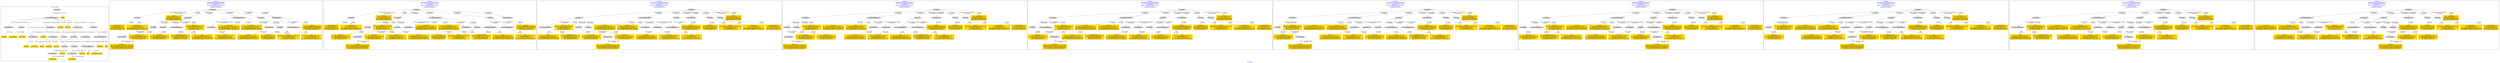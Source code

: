 digraph n0 {
fontcolor="blue"
remincross="true"
label="s06-npg.json"
subgraph cluster_0 {
label="1-correct model"
n2[style="filled",color="white",fillcolor="lightgray",label="E12_Production1"];
n3[style="filled",color="white",fillcolor="lightgray",label="E21_Person1"];
n4[style="filled",color="white",fillcolor="lightgray",label="E52_Time-Span4"];
n5[style="filled",color="white",fillcolor="lightgray",label="E55_Type2"];
n6[style="filled",color="white",fillcolor="lightgray",label="E67_Birth1"];
n7[style="filled",color="white",fillcolor="lightgray",label="E69_Death1"];
n8[style="filled",color="white",fillcolor="lightgray",label="E82_Actor_Appellation1"];
n9[style="filled",color="white",fillcolor="lightgray",label="E21_Person2"];
n10[style="filled",color="white",fillcolor="lightgray",label="E82_Actor_Appellation2"];
n11[style="filled",color="white",fillcolor="lightgray",label="E22_Man-Made_Object1"];
n12[style="filled",color="white",fillcolor="lightgray",label="E40_Legal_Body1"];
n13[style="filled",color="white",fillcolor="lightgray",label="E54_Dimension1"];
n14[style="filled",color="white",fillcolor="lightgray",label="E55_Type1"];
n15[style="filled",color="white",fillcolor="lightgray",label="E8_Acquisition1"];
n16[style="filled",color="white",fillcolor="lightgray",label="E38_Image1"];
n17[style="filled",color="white",fillcolor="lightgray",label="E52_Time-Span2"];
n18[style="filled",color="white",fillcolor="lightgray",label="E52_Time-Span3"];
n19[style="filled",color="white",fillcolor="lightgray",label="E52_Time-Span1"];
n20[shape="plaintext",style="filled",fillcolor="gold",label="Description"];
n21[shape="plaintext",style="filled",fillcolor="gold",label="Artist"];
n22[shape="plaintext",style="filled",fillcolor="gold",label="DateOfWork"];
n23[shape="plaintext",style="filled",fillcolor="gold",label="CreditLine"];
n24[shape="plaintext",style="filled",fillcolor="gold",label="Dimension"];
n25[shape="plaintext",style="filled",fillcolor="gold",label="Title"];
n26[shape="plaintext",style="filled",fillcolor="gold",label="Medium"];
n27[shape="plaintext",style="filled",fillcolor="gold",label="Classification"];
n28[shape="plaintext",style="filled",fillcolor="gold",label="AquisitionDate"];
n29[shape="plaintext",style="filled",fillcolor="gold",label="OwnerURI"];
n30[shape="plaintext",style="filled",fillcolor="gold",label="Image"];
n31[shape="plaintext",style="filled",fillcolor="gold",label="MediumURI"];
n32[shape="plaintext",style="filled",fillcolor="gold",label="ArtistAppellation_URI"];
n33[shape="plaintext",style="filled",fillcolor="gold",label="Birth_URI"];
n34[shape="plaintext",style="filled",fillcolor="gold",label="ArtistBornDate"];
n35[shape="plaintext",style="filled",fillcolor="gold",label="ClassificationURI"];
n36[shape="plaintext",style="filled",fillcolor="gold",label="Death_URI"];
n37[shape="plaintext",style="filled",fillcolor="gold",label="Artist_URI"];
n38[shape="plaintext",style="filled",fillcolor="gold",label="ObjectURI"];
n39[shape="plaintext",style="filled",fillcolor="gold",label="ArtistDiedDate"];
}
subgraph cluster_1 {
label="candidate 0\nlink coherence:0.03333333333333333\nnode coherence:0.06666666666666667\nconfidence:1.0\nmapping score:0.39477124183006534\ncost:1910.664305\n-precision:0.54-recall:0.39"
n41[style="filled",color="white",fillcolor="lightgray",label="E21_Person1"];
n42[style="filled",color="white",fillcolor="lightgray",label="E67_Birth1"];
n43[style="filled",color="white",fillcolor="lightgray",label="E69_Death1"];
n44[style="filled",color="white",fillcolor="lightgray",label="E82_Actor_Appellation1"];
n45[style="filled",color="white",fillcolor="lightgray",label="E22_Man-Made_Object1"];
n46[style="filled",color="white",fillcolor="lightgray",label="E54_Dimension1"];
n47[style="filled",color="white",fillcolor="lightgray",label="E55_Type1"];
n48[style="filled",color="white",fillcolor="lightgray",label="E8_Acquisition1"];
n49[style="filled",color="white",fillcolor="lightgray",label="E38_Image1"];
n50[style="filled",color="white",fillcolor="lightgray",label="E39_Actor1"];
n51[style="filled",color="white",fillcolor="lightgray",label="E40_Legal_Body1"];
n52[style="filled",color="white",fillcolor="lightgray",label="E52_Time-Span1"];
n53[style="filled",color="white",fillcolor="lightgray",label="E55_Type2"];
n54[style="filled",color="white",fillcolor="lightgray",label="E82_Actor_Appellation2"];
n55[shape="plaintext",style="filled",fillcolor="gold",label="Death_URI\n[E69_Death,classLink,0.551]\n[E82_Actor_Appellation,classLink,0.194]\n[E21_Person,classLink,0.14]\n[E67_Birth,classLink,0.115]"];
n56[shape="plaintext",style="filled",fillcolor="gold",label="MediumURI\n[E55_Type,classLink,0.416]\n[E57_Material,classLink,0.414]\n[E74_Group,classLink,0.144]\n[E55_Type,label,0.026]"];
n57[shape="plaintext",style="filled",fillcolor="gold",label="Description\n[E21_Person,P3_has_note,0.329]\n[E73_Information_Object,P3_has_note,0.231]\n[E22_Man-Made_Object,P3_has_note,0.22]\n[E33_Linguistic_Object,P3_has_note,0.219]"];
n58[shape="plaintext",style="filled",fillcolor="gold",label="Dimension\n[E54_Dimension,P3_has_note,0.8]\n[E22_Man-Made_Object,P3_has_note,0.071]\n[E34_Inscription,P3_has_note,0.068]\n[E73_Information_Object,P3_has_note,0.061]"];
n59[shape="plaintext",style="filled",fillcolor="gold",label="OwnerURI\n[E82_Actor_Appellation,label,0.314]\n[E22_Man-Made_Object,classLink,0.262]\n[E8_Acquisition,P3_has_note,0.239]\n[E38_Image,classLink,0.185]"];
n60[shape="plaintext",style="filled",fillcolor="gold",label="Birth_URI\n[E67_Birth,classLink,0.572]\n[E82_Actor_Appellation,classLink,0.192]\n[E21_Person,classLink,0.141]\n[E69_Death,classLink,0.095]"];
n61[shape="plaintext",style="filled",fillcolor="gold",label="Classification\n[E55_Type,label,0.454]\n[E55_Type,classLink,0.321]\n[E33_Linguistic_Object,P3_has_note,0.113]\n[E73_Information_Object,P3_has_note,0.111]"];
n62[shape="plaintext",style="filled",fillcolor="gold",label="ObjectURI\n[E22_Man-Made_Object,classLink,0.77]\n[E8_Acquisition,classLink,0.162]\n[E22_Man-Made_Object,P3_has_note,0.038]\n[E33_Linguistic_Object,P3_has_note,0.03]"];
n63[shape="plaintext",style="filled",fillcolor="gold",label="DateOfWork\n[E52_Time-Span,P82_at_some_time_within,0.424]\n[E52_Time-Span,P82a_begin_of_the_begin,0.304]\n[E52_Time-Span,P82b_end_of_the_end,0.209]\n[E33_Linguistic_Object,P3_has_note,0.062]"];
n64[shape="plaintext",style="filled",fillcolor="gold",label="Artist_URI\n[E82_Actor_Appellation,classLink,0.37]\n[E21_Person,classLink,0.276]\n[E67_Birth,classLink,0.177]\n[E69_Death,classLink,0.177]"];
n65[shape="plaintext",style="filled",fillcolor="gold",label="Title\n[E82_Actor_Appellation,label,0.442]\n[E35_Title,label,0.28]\n[E21_Person,P3_has_note,0.148]\n[E22_Man-Made_Object,P3_has_note,0.13]"];
n66[shape="plaintext",style="filled",fillcolor="gold",label="Image\n[E38_Image,classLink,0.75]\n[E53_Place,classLink,0.101]\n[E8_Acquisition,classLink,0.084]\n[E78_Collection,classLink,0.064]"];
n67[shape="plaintext",style="filled",fillcolor="gold",label="Medium\n[E29_Design_or_Procedure,P3_has_note,0.331]\n[E57_Material,label,0.293]\n[E55_Type,label,0.278]\n[E57_Material,classLink,0.098]"];
n68[shape="plaintext",style="filled",fillcolor="gold",label="ClassificationURI\n[E55_Type,classLink,0.593]\n[E55_Type,label,0.197]\n[E74_Group,classLink,0.108]\n[E57_Material,classLink,0.102]"];
n69[shape="plaintext",style="filled",fillcolor="gold",label="ArtistAppellation_URI\n[E82_Actor_Appellation,classLink,0.723]\n[E21_Person,classLink,0.209]\n[E67_Birth,classLink,0.034]\n[E69_Death,classLink,0.034]"];
n70[shape="plaintext",style="filled",fillcolor="gold",label="Artist\n[E82_Actor_Appellation,label,0.674]\n[E8_Acquisition,P3_has_note,0.116]\n[E73_Information_Object,P3_has_note,0.106]\n[E22_Man-Made_Object,P3_has_note,0.104]"];
n71[shape="plaintext",style="filled",fillcolor="gold",label="CreditLine\n[E8_Acquisition,P3_has_note,0.495]\n[E40_Legal_Body,label,0.251]\n[E30_Right,P3_has_note,0.138]\n[E22_Man-Made_Object,P3_has_note,0.116]"];
}
subgraph cluster_2 {
label="candidate 1\nlink coherence:0.03333333333333333\nnode coherence:0.06666666666666667\nconfidence:1.0\nmapping score:0.39477124183006534\ncost:1910.664619\n-precision:0.46-recall:0.33"
n73[style="filled",color="white",fillcolor="lightgray",label="E21_Person1"];
n74[style="filled",color="white",fillcolor="lightgray",label="E67_Birth1"];
n75[style="filled",color="white",fillcolor="lightgray",label="E69_Death1"];
n76[style="filled",color="white",fillcolor="lightgray",label="E22_Man-Made_Object1"];
n77[style="filled",color="white",fillcolor="lightgray",label="E54_Dimension1"];
n78[style="filled",color="white",fillcolor="lightgray",label="E55_Type1"];
n79[style="filled",color="white",fillcolor="lightgray",label="E8_Acquisition1"];
n80[style="filled",color="white",fillcolor="lightgray",label="E38_Image1"];
n81[style="filled",color="white",fillcolor="lightgray",label="E39_Actor1"];
n82[style="filled",color="white",fillcolor="lightgray",label="E40_Legal_Body1"];
n83[style="filled",color="white",fillcolor="lightgray",label="E82_Actor_Appellation1"];
n84[style="filled",color="white",fillcolor="lightgray",label="E52_Time-Span1"];
n85[style="filled",color="white",fillcolor="lightgray",label="E55_Type2"];
n86[style="filled",color="white",fillcolor="lightgray",label="E82_Actor_Appellation2"];
n87[shape="plaintext",style="filled",fillcolor="gold",label="Death_URI\n[E69_Death,classLink,0.551]\n[E82_Actor_Appellation,classLink,0.194]\n[E21_Person,classLink,0.14]\n[E67_Birth,classLink,0.115]"];
n88[shape="plaintext",style="filled",fillcolor="gold",label="MediumURI\n[E55_Type,classLink,0.416]\n[E57_Material,classLink,0.414]\n[E74_Group,classLink,0.144]\n[E55_Type,label,0.026]"];
n89[shape="plaintext",style="filled",fillcolor="gold",label="Description\n[E21_Person,P3_has_note,0.329]\n[E73_Information_Object,P3_has_note,0.231]\n[E22_Man-Made_Object,P3_has_note,0.22]\n[E33_Linguistic_Object,P3_has_note,0.219]"];
n90[shape="plaintext",style="filled",fillcolor="gold",label="Dimension\n[E54_Dimension,P3_has_note,0.8]\n[E22_Man-Made_Object,P3_has_note,0.071]\n[E34_Inscription,P3_has_note,0.068]\n[E73_Information_Object,P3_has_note,0.061]"];
n91[shape="plaintext",style="filled",fillcolor="gold",label="OwnerURI\n[E82_Actor_Appellation,label,0.314]\n[E22_Man-Made_Object,classLink,0.262]\n[E8_Acquisition,P3_has_note,0.239]\n[E38_Image,classLink,0.185]"];
n92[shape="plaintext",style="filled",fillcolor="gold",label="Birth_URI\n[E67_Birth,classLink,0.572]\n[E82_Actor_Appellation,classLink,0.192]\n[E21_Person,classLink,0.141]\n[E69_Death,classLink,0.095]"];
n93[shape="plaintext",style="filled",fillcolor="gold",label="Classification\n[E55_Type,label,0.454]\n[E55_Type,classLink,0.321]\n[E33_Linguistic_Object,P3_has_note,0.113]\n[E73_Information_Object,P3_has_note,0.111]"];
n94[shape="plaintext",style="filled",fillcolor="gold",label="ObjectURI\n[E22_Man-Made_Object,classLink,0.77]\n[E8_Acquisition,classLink,0.162]\n[E22_Man-Made_Object,P3_has_note,0.038]\n[E33_Linguistic_Object,P3_has_note,0.03]"];
n95[shape="plaintext",style="filled",fillcolor="gold",label="DateOfWork\n[E52_Time-Span,P82_at_some_time_within,0.424]\n[E52_Time-Span,P82a_begin_of_the_begin,0.304]\n[E52_Time-Span,P82b_end_of_the_end,0.209]\n[E33_Linguistic_Object,P3_has_note,0.062]"];
n96[shape="plaintext",style="filled",fillcolor="gold",label="Artist_URI\n[E82_Actor_Appellation,classLink,0.37]\n[E21_Person,classLink,0.276]\n[E67_Birth,classLink,0.177]\n[E69_Death,classLink,0.177]"];
n97[shape="plaintext",style="filled",fillcolor="gold",label="Title\n[E82_Actor_Appellation,label,0.442]\n[E35_Title,label,0.28]\n[E21_Person,P3_has_note,0.148]\n[E22_Man-Made_Object,P3_has_note,0.13]"];
n98[shape="plaintext",style="filled",fillcolor="gold",label="Image\n[E38_Image,classLink,0.75]\n[E53_Place,classLink,0.101]\n[E8_Acquisition,classLink,0.084]\n[E78_Collection,classLink,0.064]"];
n99[shape="plaintext",style="filled",fillcolor="gold",label="Medium\n[E29_Design_or_Procedure,P3_has_note,0.331]\n[E57_Material,label,0.293]\n[E55_Type,label,0.278]\n[E57_Material,classLink,0.098]"];
n100[shape="plaintext",style="filled",fillcolor="gold",label="ClassificationURI\n[E55_Type,classLink,0.593]\n[E55_Type,label,0.197]\n[E74_Group,classLink,0.108]\n[E57_Material,classLink,0.102]"];
n101[shape="plaintext",style="filled",fillcolor="gold",label="ArtistAppellation_URI\n[E82_Actor_Appellation,classLink,0.723]\n[E21_Person,classLink,0.209]\n[E67_Birth,classLink,0.034]\n[E69_Death,classLink,0.034]"];
n102[shape="plaintext",style="filled",fillcolor="gold",label="Artist\n[E82_Actor_Appellation,label,0.674]\n[E8_Acquisition,P3_has_note,0.116]\n[E73_Information_Object,P3_has_note,0.106]\n[E22_Man-Made_Object,P3_has_note,0.104]"];
n103[shape="plaintext",style="filled",fillcolor="gold",label="CreditLine\n[E8_Acquisition,P3_has_note,0.495]\n[E40_Legal_Body,label,0.251]\n[E30_Right,P3_has_note,0.138]\n[E22_Man-Made_Object,P3_has_note,0.116]"];
}
subgraph cluster_3 {
label="candidate 2\nlink coherence:0.03333333333333333\nnode coherence:0.06666666666666667\nconfidence:1.0\nmapping score:0.39477124183006534\ncost:1910.842524\n-precision:0.46-recall:0.33"
n105[style="filled",color="white",fillcolor="lightgray",label="E21_Person1"];
n106[style="filled",color="white",fillcolor="lightgray",label="E67_Birth1"];
n107[style="filled",color="white",fillcolor="lightgray",label="E69_Death1"];
n108[style="filled",color="white",fillcolor="lightgray",label="E82_Actor_Appellation1"];
n109[style="filled",color="white",fillcolor="lightgray",label="E22_Man-Made_Object1"];
n110[style="filled",color="white",fillcolor="lightgray",label="E54_Dimension1"];
n111[style="filled",color="white",fillcolor="lightgray",label="E8_Acquisition1"];
n112[style="filled",color="white",fillcolor="lightgray",label="E38_Image1"];
n113[style="filled",color="white",fillcolor="lightgray",label="E39_Actor1"];
n114[style="filled",color="white",fillcolor="lightgray",label="E40_Legal_Body1"];
n115[style="filled",color="white",fillcolor="lightgray",label="E55_Type1"];
n116[style="filled",color="white",fillcolor="lightgray",label="E52_Time-Span1"];
n117[style="filled",color="white",fillcolor="lightgray",label="E55_Type2"];
n118[style="filled",color="white",fillcolor="lightgray",label="E82_Actor_Appellation2"];
n119[shape="plaintext",style="filled",fillcolor="gold",label="Death_URI\n[E69_Death,classLink,0.551]\n[E82_Actor_Appellation,classLink,0.194]\n[E21_Person,classLink,0.14]\n[E67_Birth,classLink,0.115]"];
n120[shape="plaintext",style="filled",fillcolor="gold",label="MediumURI\n[E55_Type,classLink,0.416]\n[E57_Material,classLink,0.414]\n[E74_Group,classLink,0.144]\n[E55_Type,label,0.026]"];
n121[shape="plaintext",style="filled",fillcolor="gold",label="Description\n[E21_Person,P3_has_note,0.329]\n[E73_Information_Object,P3_has_note,0.231]\n[E22_Man-Made_Object,P3_has_note,0.22]\n[E33_Linguistic_Object,P3_has_note,0.219]"];
n122[shape="plaintext",style="filled",fillcolor="gold",label="Dimension\n[E54_Dimension,P3_has_note,0.8]\n[E22_Man-Made_Object,P3_has_note,0.071]\n[E34_Inscription,P3_has_note,0.068]\n[E73_Information_Object,P3_has_note,0.061]"];
n123[shape="plaintext",style="filled",fillcolor="gold",label="OwnerURI\n[E82_Actor_Appellation,label,0.314]\n[E22_Man-Made_Object,classLink,0.262]\n[E8_Acquisition,P3_has_note,0.239]\n[E38_Image,classLink,0.185]"];
n124[shape="plaintext",style="filled",fillcolor="gold",label="Birth_URI\n[E67_Birth,classLink,0.572]\n[E82_Actor_Appellation,classLink,0.192]\n[E21_Person,classLink,0.141]\n[E69_Death,classLink,0.095]"];
n125[shape="plaintext",style="filled",fillcolor="gold",label="Classification\n[E55_Type,label,0.454]\n[E55_Type,classLink,0.321]\n[E33_Linguistic_Object,P3_has_note,0.113]\n[E73_Information_Object,P3_has_note,0.111]"];
n126[shape="plaintext",style="filled",fillcolor="gold",label="ObjectURI\n[E22_Man-Made_Object,classLink,0.77]\n[E8_Acquisition,classLink,0.162]\n[E22_Man-Made_Object,P3_has_note,0.038]\n[E33_Linguistic_Object,P3_has_note,0.03]"];
n127[shape="plaintext",style="filled",fillcolor="gold",label="DateOfWork\n[E52_Time-Span,P82_at_some_time_within,0.424]\n[E52_Time-Span,P82a_begin_of_the_begin,0.304]\n[E52_Time-Span,P82b_end_of_the_end,0.209]\n[E33_Linguistic_Object,P3_has_note,0.062]"];
n128[shape="plaintext",style="filled",fillcolor="gold",label="Artist_URI\n[E82_Actor_Appellation,classLink,0.37]\n[E21_Person,classLink,0.276]\n[E67_Birth,classLink,0.177]\n[E69_Death,classLink,0.177]"];
n129[shape="plaintext",style="filled",fillcolor="gold",label="Title\n[E82_Actor_Appellation,label,0.442]\n[E35_Title,label,0.28]\n[E21_Person,P3_has_note,0.148]\n[E22_Man-Made_Object,P3_has_note,0.13]"];
n130[shape="plaintext",style="filled",fillcolor="gold",label="Image\n[E38_Image,classLink,0.75]\n[E53_Place,classLink,0.101]\n[E8_Acquisition,classLink,0.084]\n[E78_Collection,classLink,0.064]"];
n131[shape="plaintext",style="filled",fillcolor="gold",label="Medium\n[E29_Design_or_Procedure,P3_has_note,0.331]\n[E57_Material,label,0.293]\n[E55_Type,label,0.278]\n[E57_Material,classLink,0.098]"];
n132[shape="plaintext",style="filled",fillcolor="gold",label="ClassificationURI\n[E55_Type,classLink,0.593]\n[E55_Type,label,0.197]\n[E74_Group,classLink,0.108]\n[E57_Material,classLink,0.102]"];
n133[shape="plaintext",style="filled",fillcolor="gold",label="ArtistAppellation_URI\n[E82_Actor_Appellation,classLink,0.723]\n[E21_Person,classLink,0.209]\n[E67_Birth,classLink,0.034]\n[E69_Death,classLink,0.034]"];
n134[shape="plaintext",style="filled",fillcolor="gold",label="Artist\n[E82_Actor_Appellation,label,0.674]\n[E8_Acquisition,P3_has_note,0.116]\n[E73_Information_Object,P3_has_note,0.106]\n[E22_Man-Made_Object,P3_has_note,0.104]"];
n135[shape="plaintext",style="filled",fillcolor="gold",label="CreditLine\n[E8_Acquisition,P3_has_note,0.495]\n[E40_Legal_Body,label,0.251]\n[E30_Right,P3_has_note,0.138]\n[E22_Man-Made_Object,P3_has_note,0.116]"];
}
subgraph cluster_4 {
label="candidate 3\nlink coherence:0.03333333333333333\nnode coherence:0.06666666666666667\nconfidence:1.0\nmapping score:0.39477124183006534\ncost:1910.842838\n-precision:0.38-recall:0.28"
n137[style="filled",color="white",fillcolor="lightgray",label="E21_Person1"];
n138[style="filled",color="white",fillcolor="lightgray",label="E67_Birth1"];
n139[style="filled",color="white",fillcolor="lightgray",label="E69_Death1"];
n140[style="filled",color="white",fillcolor="lightgray",label="E22_Man-Made_Object1"];
n141[style="filled",color="white",fillcolor="lightgray",label="E54_Dimension1"];
n142[style="filled",color="white",fillcolor="lightgray",label="E8_Acquisition1"];
n143[style="filled",color="white",fillcolor="lightgray",label="E38_Image1"];
n144[style="filled",color="white",fillcolor="lightgray",label="E39_Actor1"];
n145[style="filled",color="white",fillcolor="lightgray",label="E40_Legal_Body1"];
n146[style="filled",color="white",fillcolor="lightgray",label="E55_Type1"];
n147[style="filled",color="white",fillcolor="lightgray",label="E82_Actor_Appellation1"];
n148[style="filled",color="white",fillcolor="lightgray",label="E52_Time-Span1"];
n149[style="filled",color="white",fillcolor="lightgray",label="E55_Type2"];
n150[style="filled",color="white",fillcolor="lightgray",label="E82_Actor_Appellation2"];
n151[shape="plaintext",style="filled",fillcolor="gold",label="Death_URI\n[E69_Death,classLink,0.551]\n[E82_Actor_Appellation,classLink,0.194]\n[E21_Person,classLink,0.14]\n[E67_Birth,classLink,0.115]"];
n152[shape="plaintext",style="filled",fillcolor="gold",label="MediumURI\n[E55_Type,classLink,0.416]\n[E57_Material,classLink,0.414]\n[E74_Group,classLink,0.144]\n[E55_Type,label,0.026]"];
n153[shape="plaintext",style="filled",fillcolor="gold",label="Description\n[E21_Person,P3_has_note,0.329]\n[E73_Information_Object,P3_has_note,0.231]\n[E22_Man-Made_Object,P3_has_note,0.22]\n[E33_Linguistic_Object,P3_has_note,0.219]"];
n154[shape="plaintext",style="filled",fillcolor="gold",label="Dimension\n[E54_Dimension,P3_has_note,0.8]\n[E22_Man-Made_Object,P3_has_note,0.071]\n[E34_Inscription,P3_has_note,0.068]\n[E73_Information_Object,P3_has_note,0.061]"];
n155[shape="plaintext",style="filled",fillcolor="gold",label="OwnerURI\n[E82_Actor_Appellation,label,0.314]\n[E22_Man-Made_Object,classLink,0.262]\n[E8_Acquisition,P3_has_note,0.239]\n[E38_Image,classLink,0.185]"];
n156[shape="plaintext",style="filled",fillcolor="gold",label="Birth_URI\n[E67_Birth,classLink,0.572]\n[E82_Actor_Appellation,classLink,0.192]\n[E21_Person,classLink,0.141]\n[E69_Death,classLink,0.095]"];
n157[shape="plaintext",style="filled",fillcolor="gold",label="Classification\n[E55_Type,label,0.454]\n[E55_Type,classLink,0.321]\n[E33_Linguistic_Object,P3_has_note,0.113]\n[E73_Information_Object,P3_has_note,0.111]"];
n158[shape="plaintext",style="filled",fillcolor="gold",label="ObjectURI\n[E22_Man-Made_Object,classLink,0.77]\n[E8_Acquisition,classLink,0.162]\n[E22_Man-Made_Object,P3_has_note,0.038]\n[E33_Linguistic_Object,P3_has_note,0.03]"];
n159[shape="plaintext",style="filled",fillcolor="gold",label="DateOfWork\n[E52_Time-Span,P82_at_some_time_within,0.424]\n[E52_Time-Span,P82a_begin_of_the_begin,0.304]\n[E52_Time-Span,P82b_end_of_the_end,0.209]\n[E33_Linguistic_Object,P3_has_note,0.062]"];
n160[shape="plaintext",style="filled",fillcolor="gold",label="Artist_URI\n[E82_Actor_Appellation,classLink,0.37]\n[E21_Person,classLink,0.276]\n[E67_Birth,classLink,0.177]\n[E69_Death,classLink,0.177]"];
n161[shape="plaintext",style="filled",fillcolor="gold",label="Title\n[E82_Actor_Appellation,label,0.442]\n[E35_Title,label,0.28]\n[E21_Person,P3_has_note,0.148]\n[E22_Man-Made_Object,P3_has_note,0.13]"];
n162[shape="plaintext",style="filled",fillcolor="gold",label="Image\n[E38_Image,classLink,0.75]\n[E53_Place,classLink,0.101]\n[E8_Acquisition,classLink,0.084]\n[E78_Collection,classLink,0.064]"];
n163[shape="plaintext",style="filled",fillcolor="gold",label="Medium\n[E29_Design_or_Procedure,P3_has_note,0.331]\n[E57_Material,label,0.293]\n[E55_Type,label,0.278]\n[E57_Material,classLink,0.098]"];
n164[shape="plaintext",style="filled",fillcolor="gold",label="ClassificationURI\n[E55_Type,classLink,0.593]\n[E55_Type,label,0.197]\n[E74_Group,classLink,0.108]\n[E57_Material,classLink,0.102]"];
n165[shape="plaintext",style="filled",fillcolor="gold",label="ArtistAppellation_URI\n[E82_Actor_Appellation,classLink,0.723]\n[E21_Person,classLink,0.209]\n[E67_Birth,classLink,0.034]\n[E69_Death,classLink,0.034]"];
n166[shape="plaintext",style="filled",fillcolor="gold",label="Artist\n[E82_Actor_Appellation,label,0.674]\n[E8_Acquisition,P3_has_note,0.116]\n[E73_Information_Object,P3_has_note,0.106]\n[E22_Man-Made_Object,P3_has_note,0.104]"];
n167[shape="plaintext",style="filled",fillcolor="gold",label="CreditLine\n[E8_Acquisition,P3_has_note,0.495]\n[E40_Legal_Body,label,0.251]\n[E30_Right,P3_has_note,0.138]\n[E22_Man-Made_Object,P3_has_note,0.116]"];
}
subgraph cluster_5 {
label="candidate 4\nlink coherence:0.03333333333333333\nnode coherence:0.06666666666666667\nconfidence:1.0\nmapping score:0.39477124183006534\ncost:1910.84292\n-precision:0.38-recall:0.28"
n169[style="filled",color="white",fillcolor="lightgray",label="E21_Person1"];
n170[style="filled",color="white",fillcolor="lightgray",label="E67_Birth1"];
n171[style="filled",color="white",fillcolor="lightgray",label="E82_Actor_Appellation1"];
n172[style="filled",color="white",fillcolor="lightgray",label="E22_Man-Made_Object1"];
n173[style="filled",color="white",fillcolor="lightgray",label="E54_Dimension1"];
n174[style="filled",color="white",fillcolor="lightgray",label="E8_Acquisition1"];
n175[style="filled",color="white",fillcolor="lightgray",label="E38_Image1"];
n176[style="filled",color="white",fillcolor="lightgray",label="E39_Actor1"];
n177[style="filled",color="white",fillcolor="lightgray",label="E40_Legal_Body1"];
n178[style="filled",color="white",fillcolor="lightgray",label="E55_Type1"];
n179[style="filled",color="white",fillcolor="lightgray",label="E69_Death1"];
n180[style="filled",color="white",fillcolor="lightgray",label="E52_Time-Span1"];
n181[style="filled",color="white",fillcolor="lightgray",label="E55_Type2"];
n182[style="filled",color="white",fillcolor="lightgray",label="E82_Actor_Appellation2"];
n183[shape="plaintext",style="filled",fillcolor="gold",label="Death_URI\n[E69_Death,classLink,0.551]\n[E82_Actor_Appellation,classLink,0.194]\n[E21_Person,classLink,0.14]\n[E67_Birth,classLink,0.115]"];
n184[shape="plaintext",style="filled",fillcolor="gold",label="MediumURI\n[E55_Type,classLink,0.416]\n[E57_Material,classLink,0.414]\n[E74_Group,classLink,0.144]\n[E55_Type,label,0.026]"];
n185[shape="plaintext",style="filled",fillcolor="gold",label="Description\n[E21_Person,P3_has_note,0.329]\n[E73_Information_Object,P3_has_note,0.231]\n[E22_Man-Made_Object,P3_has_note,0.22]\n[E33_Linguistic_Object,P3_has_note,0.219]"];
n186[shape="plaintext",style="filled",fillcolor="gold",label="Dimension\n[E54_Dimension,P3_has_note,0.8]\n[E22_Man-Made_Object,P3_has_note,0.071]\n[E34_Inscription,P3_has_note,0.068]\n[E73_Information_Object,P3_has_note,0.061]"];
n187[shape="plaintext",style="filled",fillcolor="gold",label="OwnerURI\n[E82_Actor_Appellation,label,0.314]\n[E22_Man-Made_Object,classLink,0.262]\n[E8_Acquisition,P3_has_note,0.239]\n[E38_Image,classLink,0.185]"];
n188[shape="plaintext",style="filled",fillcolor="gold",label="Birth_URI\n[E67_Birth,classLink,0.572]\n[E82_Actor_Appellation,classLink,0.192]\n[E21_Person,classLink,0.141]\n[E69_Death,classLink,0.095]"];
n189[shape="plaintext",style="filled",fillcolor="gold",label="Classification\n[E55_Type,label,0.454]\n[E55_Type,classLink,0.321]\n[E33_Linguistic_Object,P3_has_note,0.113]\n[E73_Information_Object,P3_has_note,0.111]"];
n190[shape="plaintext",style="filled",fillcolor="gold",label="ObjectURI\n[E22_Man-Made_Object,classLink,0.77]\n[E8_Acquisition,classLink,0.162]\n[E22_Man-Made_Object,P3_has_note,0.038]\n[E33_Linguistic_Object,P3_has_note,0.03]"];
n191[shape="plaintext",style="filled",fillcolor="gold",label="DateOfWork\n[E52_Time-Span,P82_at_some_time_within,0.424]\n[E52_Time-Span,P82a_begin_of_the_begin,0.304]\n[E52_Time-Span,P82b_end_of_the_end,0.209]\n[E33_Linguistic_Object,P3_has_note,0.062]"];
n192[shape="plaintext",style="filled",fillcolor="gold",label="Artist_URI\n[E82_Actor_Appellation,classLink,0.37]\n[E21_Person,classLink,0.276]\n[E67_Birth,classLink,0.177]\n[E69_Death,classLink,0.177]"];
n193[shape="plaintext",style="filled",fillcolor="gold",label="Title\n[E82_Actor_Appellation,label,0.442]\n[E35_Title,label,0.28]\n[E21_Person,P3_has_note,0.148]\n[E22_Man-Made_Object,P3_has_note,0.13]"];
n194[shape="plaintext",style="filled",fillcolor="gold",label="Image\n[E38_Image,classLink,0.75]\n[E53_Place,classLink,0.101]\n[E8_Acquisition,classLink,0.084]\n[E78_Collection,classLink,0.064]"];
n195[shape="plaintext",style="filled",fillcolor="gold",label="Medium\n[E29_Design_or_Procedure,P3_has_note,0.331]\n[E57_Material,label,0.293]\n[E55_Type,label,0.278]\n[E57_Material,classLink,0.098]"];
n196[shape="plaintext",style="filled",fillcolor="gold",label="ClassificationURI\n[E55_Type,classLink,0.593]\n[E55_Type,label,0.197]\n[E74_Group,classLink,0.108]\n[E57_Material,classLink,0.102]"];
n197[shape="plaintext",style="filled",fillcolor="gold",label="ArtistAppellation_URI\n[E82_Actor_Appellation,classLink,0.723]\n[E21_Person,classLink,0.209]\n[E67_Birth,classLink,0.034]\n[E69_Death,classLink,0.034]"];
n198[shape="plaintext",style="filled",fillcolor="gold",label="Artist\n[E82_Actor_Appellation,label,0.674]\n[E8_Acquisition,P3_has_note,0.116]\n[E73_Information_Object,P3_has_note,0.106]\n[E22_Man-Made_Object,P3_has_note,0.104]"];
n199[shape="plaintext",style="filled",fillcolor="gold",label="CreditLine\n[E8_Acquisition,P3_has_note,0.495]\n[E40_Legal_Body,label,0.251]\n[E30_Right,P3_has_note,0.138]\n[E22_Man-Made_Object,P3_has_note,0.116]"];
}
subgraph cluster_6 {
label="candidate 5\nlink coherence:0.03333333333333333\nnode coherence:0.06666666666666667\nconfidence:1.0\nmapping score:0.39477124183006534\ncost:1910.843234\n-precision:0.31-recall:0.22"
n201[style="filled",color="white",fillcolor="lightgray",label="E21_Person1"];
n202[style="filled",color="white",fillcolor="lightgray",label="E67_Birth1"];
n203[style="filled",color="white",fillcolor="lightgray",label="E22_Man-Made_Object1"];
n204[style="filled",color="white",fillcolor="lightgray",label="E54_Dimension1"];
n205[style="filled",color="white",fillcolor="lightgray",label="E8_Acquisition1"];
n206[style="filled",color="white",fillcolor="lightgray",label="E38_Image1"];
n207[style="filled",color="white",fillcolor="lightgray",label="E39_Actor1"];
n208[style="filled",color="white",fillcolor="lightgray",label="E40_Legal_Body1"];
n209[style="filled",color="white",fillcolor="lightgray",label="E55_Type1"];
n210[style="filled",color="white",fillcolor="lightgray",label="E69_Death1"];
n211[style="filled",color="white",fillcolor="lightgray",label="E82_Actor_Appellation1"];
n212[style="filled",color="white",fillcolor="lightgray",label="E52_Time-Span1"];
n213[style="filled",color="white",fillcolor="lightgray",label="E55_Type2"];
n214[style="filled",color="white",fillcolor="lightgray",label="E82_Actor_Appellation2"];
n215[shape="plaintext",style="filled",fillcolor="gold",label="Death_URI\n[E69_Death,classLink,0.551]\n[E82_Actor_Appellation,classLink,0.194]\n[E21_Person,classLink,0.14]\n[E67_Birth,classLink,0.115]"];
n216[shape="plaintext",style="filled",fillcolor="gold",label="MediumURI\n[E55_Type,classLink,0.416]\n[E57_Material,classLink,0.414]\n[E74_Group,classLink,0.144]\n[E55_Type,label,0.026]"];
n217[shape="plaintext",style="filled",fillcolor="gold",label="Description\n[E21_Person,P3_has_note,0.329]\n[E73_Information_Object,P3_has_note,0.231]\n[E22_Man-Made_Object,P3_has_note,0.22]\n[E33_Linguistic_Object,P3_has_note,0.219]"];
n218[shape="plaintext",style="filled",fillcolor="gold",label="Dimension\n[E54_Dimension,P3_has_note,0.8]\n[E22_Man-Made_Object,P3_has_note,0.071]\n[E34_Inscription,P3_has_note,0.068]\n[E73_Information_Object,P3_has_note,0.061]"];
n219[shape="plaintext",style="filled",fillcolor="gold",label="OwnerURI\n[E82_Actor_Appellation,label,0.314]\n[E22_Man-Made_Object,classLink,0.262]\n[E8_Acquisition,P3_has_note,0.239]\n[E38_Image,classLink,0.185]"];
n220[shape="plaintext",style="filled",fillcolor="gold",label="Birth_URI\n[E67_Birth,classLink,0.572]\n[E82_Actor_Appellation,classLink,0.192]\n[E21_Person,classLink,0.141]\n[E69_Death,classLink,0.095]"];
n221[shape="plaintext",style="filled",fillcolor="gold",label="Classification\n[E55_Type,label,0.454]\n[E55_Type,classLink,0.321]\n[E33_Linguistic_Object,P3_has_note,0.113]\n[E73_Information_Object,P3_has_note,0.111]"];
n222[shape="plaintext",style="filled",fillcolor="gold",label="ObjectURI\n[E22_Man-Made_Object,classLink,0.77]\n[E8_Acquisition,classLink,0.162]\n[E22_Man-Made_Object,P3_has_note,0.038]\n[E33_Linguistic_Object,P3_has_note,0.03]"];
n223[shape="plaintext",style="filled",fillcolor="gold",label="DateOfWork\n[E52_Time-Span,P82_at_some_time_within,0.424]\n[E52_Time-Span,P82a_begin_of_the_begin,0.304]\n[E52_Time-Span,P82b_end_of_the_end,0.209]\n[E33_Linguistic_Object,P3_has_note,0.062]"];
n224[shape="plaintext",style="filled",fillcolor="gold",label="Artist_URI\n[E82_Actor_Appellation,classLink,0.37]\n[E21_Person,classLink,0.276]\n[E67_Birth,classLink,0.177]\n[E69_Death,classLink,0.177]"];
n225[shape="plaintext",style="filled",fillcolor="gold",label="Title\n[E82_Actor_Appellation,label,0.442]\n[E35_Title,label,0.28]\n[E21_Person,P3_has_note,0.148]\n[E22_Man-Made_Object,P3_has_note,0.13]"];
n226[shape="plaintext",style="filled",fillcolor="gold",label="Image\n[E38_Image,classLink,0.75]\n[E53_Place,classLink,0.101]\n[E8_Acquisition,classLink,0.084]\n[E78_Collection,classLink,0.064]"];
n227[shape="plaintext",style="filled",fillcolor="gold",label="Medium\n[E29_Design_or_Procedure,P3_has_note,0.331]\n[E57_Material,label,0.293]\n[E55_Type,label,0.278]\n[E57_Material,classLink,0.098]"];
n228[shape="plaintext",style="filled",fillcolor="gold",label="ClassificationURI\n[E55_Type,classLink,0.593]\n[E55_Type,label,0.197]\n[E74_Group,classLink,0.108]\n[E57_Material,classLink,0.102]"];
n229[shape="plaintext",style="filled",fillcolor="gold",label="ArtistAppellation_URI\n[E82_Actor_Appellation,classLink,0.723]\n[E21_Person,classLink,0.209]\n[E67_Birth,classLink,0.034]\n[E69_Death,classLink,0.034]"];
n230[shape="plaintext",style="filled",fillcolor="gold",label="Artist\n[E82_Actor_Appellation,label,0.674]\n[E8_Acquisition,P3_has_note,0.116]\n[E73_Information_Object,P3_has_note,0.106]\n[E22_Man-Made_Object,P3_has_note,0.104]"];
n231[shape="plaintext",style="filled",fillcolor="gold",label="CreditLine\n[E8_Acquisition,P3_has_note,0.495]\n[E40_Legal_Body,label,0.251]\n[E30_Right,P3_has_note,0.138]\n[E22_Man-Made_Object,P3_has_note,0.116]"];
}
subgraph cluster_7 {
label="candidate 6\nlink coherence:0.03333333333333333\nnode coherence:0.06666666666666667\nconfidence:1.0\nmapping score:0.39477124183006534\ncost:1910.844626\n-precision:0.38-recall:0.28"
n233[style="filled",color="white",fillcolor="lightgray",label="E21_Person1"];
n234[style="filled",color="white",fillcolor="lightgray",label="E69_Death1"];
n235[style="filled",color="white",fillcolor="lightgray",label="E82_Actor_Appellation1"];
n236[style="filled",color="white",fillcolor="lightgray",label="E22_Man-Made_Object1"];
n237[style="filled",color="white",fillcolor="lightgray",label="E54_Dimension1"];
n238[style="filled",color="white",fillcolor="lightgray",label="E8_Acquisition1"];
n239[style="filled",color="white",fillcolor="lightgray",label="E38_Image1"];
n240[style="filled",color="white",fillcolor="lightgray",label="E39_Actor1"];
n241[style="filled",color="white",fillcolor="lightgray",label="E40_Legal_Body1"];
n242[style="filled",color="white",fillcolor="lightgray",label="E55_Type1"];
n243[style="filled",color="white",fillcolor="lightgray",label="E67_Birth1"];
n244[style="filled",color="white",fillcolor="lightgray",label="E52_Time-Span1"];
n245[style="filled",color="white",fillcolor="lightgray",label="E55_Type2"];
n246[style="filled",color="white",fillcolor="lightgray",label="E82_Actor_Appellation2"];
n247[shape="plaintext",style="filled",fillcolor="gold",label="Death_URI\n[E69_Death,classLink,0.551]\n[E82_Actor_Appellation,classLink,0.194]\n[E21_Person,classLink,0.14]\n[E67_Birth,classLink,0.115]"];
n248[shape="plaintext",style="filled",fillcolor="gold",label="MediumURI\n[E55_Type,classLink,0.416]\n[E57_Material,classLink,0.414]\n[E74_Group,classLink,0.144]\n[E55_Type,label,0.026]"];
n249[shape="plaintext",style="filled",fillcolor="gold",label="Description\n[E21_Person,P3_has_note,0.329]\n[E73_Information_Object,P3_has_note,0.231]\n[E22_Man-Made_Object,P3_has_note,0.22]\n[E33_Linguistic_Object,P3_has_note,0.219]"];
n250[shape="plaintext",style="filled",fillcolor="gold",label="Dimension\n[E54_Dimension,P3_has_note,0.8]\n[E22_Man-Made_Object,P3_has_note,0.071]\n[E34_Inscription,P3_has_note,0.068]\n[E73_Information_Object,P3_has_note,0.061]"];
n251[shape="plaintext",style="filled",fillcolor="gold",label="OwnerURI\n[E82_Actor_Appellation,label,0.314]\n[E22_Man-Made_Object,classLink,0.262]\n[E8_Acquisition,P3_has_note,0.239]\n[E38_Image,classLink,0.185]"];
n252[shape="plaintext",style="filled",fillcolor="gold",label="Birth_URI\n[E67_Birth,classLink,0.572]\n[E82_Actor_Appellation,classLink,0.192]\n[E21_Person,classLink,0.141]\n[E69_Death,classLink,0.095]"];
n253[shape="plaintext",style="filled",fillcolor="gold",label="Classification\n[E55_Type,label,0.454]\n[E55_Type,classLink,0.321]\n[E33_Linguistic_Object,P3_has_note,0.113]\n[E73_Information_Object,P3_has_note,0.111]"];
n254[shape="plaintext",style="filled",fillcolor="gold",label="ObjectURI\n[E22_Man-Made_Object,classLink,0.77]\n[E8_Acquisition,classLink,0.162]\n[E22_Man-Made_Object,P3_has_note,0.038]\n[E33_Linguistic_Object,P3_has_note,0.03]"];
n255[shape="plaintext",style="filled",fillcolor="gold",label="DateOfWork\n[E52_Time-Span,P82_at_some_time_within,0.424]\n[E52_Time-Span,P82a_begin_of_the_begin,0.304]\n[E52_Time-Span,P82b_end_of_the_end,0.209]\n[E33_Linguistic_Object,P3_has_note,0.062]"];
n256[shape="plaintext",style="filled",fillcolor="gold",label="Artist_URI\n[E82_Actor_Appellation,classLink,0.37]\n[E21_Person,classLink,0.276]\n[E67_Birth,classLink,0.177]\n[E69_Death,classLink,0.177]"];
n257[shape="plaintext",style="filled",fillcolor="gold",label="Title\n[E82_Actor_Appellation,label,0.442]\n[E35_Title,label,0.28]\n[E21_Person,P3_has_note,0.148]\n[E22_Man-Made_Object,P3_has_note,0.13]"];
n258[shape="plaintext",style="filled",fillcolor="gold",label="Image\n[E38_Image,classLink,0.75]\n[E53_Place,classLink,0.101]\n[E8_Acquisition,classLink,0.084]\n[E78_Collection,classLink,0.064]"];
n259[shape="plaintext",style="filled",fillcolor="gold",label="Medium\n[E29_Design_or_Procedure,P3_has_note,0.331]\n[E57_Material,label,0.293]\n[E55_Type,label,0.278]\n[E57_Material,classLink,0.098]"];
n260[shape="plaintext",style="filled",fillcolor="gold",label="ClassificationURI\n[E55_Type,classLink,0.593]\n[E55_Type,label,0.197]\n[E74_Group,classLink,0.108]\n[E57_Material,classLink,0.102]"];
n261[shape="plaintext",style="filled",fillcolor="gold",label="ArtistAppellation_URI\n[E82_Actor_Appellation,classLink,0.723]\n[E21_Person,classLink,0.209]\n[E67_Birth,classLink,0.034]\n[E69_Death,classLink,0.034]"];
n262[shape="plaintext",style="filled",fillcolor="gold",label="Artist\n[E82_Actor_Appellation,label,0.674]\n[E8_Acquisition,P3_has_note,0.116]\n[E73_Information_Object,P3_has_note,0.106]\n[E22_Man-Made_Object,P3_has_note,0.104]"];
n263[shape="plaintext",style="filled",fillcolor="gold",label="CreditLine\n[E8_Acquisition,P3_has_note,0.495]\n[E40_Legal_Body,label,0.251]\n[E30_Right,P3_has_note,0.138]\n[E22_Man-Made_Object,P3_has_note,0.116]"];
}
subgraph cluster_8 {
label="candidate 7\nlink coherence:0.03333333333333333\nnode coherence:0.06666666666666667\nconfidence:1.0\nmapping score:0.39477124183006534\ncost:1910.84494\n-precision:0.31-recall:0.22"
n265[style="filled",color="white",fillcolor="lightgray",label="E21_Person1"];
n266[style="filled",color="white",fillcolor="lightgray",label="E69_Death1"];
n267[style="filled",color="white",fillcolor="lightgray",label="E22_Man-Made_Object1"];
n268[style="filled",color="white",fillcolor="lightgray",label="E54_Dimension1"];
n269[style="filled",color="white",fillcolor="lightgray",label="E8_Acquisition1"];
n270[style="filled",color="white",fillcolor="lightgray",label="E38_Image1"];
n271[style="filled",color="white",fillcolor="lightgray",label="E39_Actor1"];
n272[style="filled",color="white",fillcolor="lightgray",label="E40_Legal_Body1"];
n273[style="filled",color="white",fillcolor="lightgray",label="E55_Type1"];
n274[style="filled",color="white",fillcolor="lightgray",label="E67_Birth1"];
n275[style="filled",color="white",fillcolor="lightgray",label="E82_Actor_Appellation1"];
n276[style="filled",color="white",fillcolor="lightgray",label="E52_Time-Span1"];
n277[style="filled",color="white",fillcolor="lightgray",label="E55_Type2"];
n278[style="filled",color="white",fillcolor="lightgray",label="E82_Actor_Appellation2"];
n279[shape="plaintext",style="filled",fillcolor="gold",label="Death_URI\n[E69_Death,classLink,0.551]\n[E82_Actor_Appellation,classLink,0.194]\n[E21_Person,classLink,0.14]\n[E67_Birth,classLink,0.115]"];
n280[shape="plaintext",style="filled",fillcolor="gold",label="MediumURI\n[E55_Type,classLink,0.416]\n[E57_Material,classLink,0.414]\n[E74_Group,classLink,0.144]\n[E55_Type,label,0.026]"];
n281[shape="plaintext",style="filled",fillcolor="gold",label="Description\n[E21_Person,P3_has_note,0.329]\n[E73_Information_Object,P3_has_note,0.231]\n[E22_Man-Made_Object,P3_has_note,0.22]\n[E33_Linguistic_Object,P3_has_note,0.219]"];
n282[shape="plaintext",style="filled",fillcolor="gold",label="Dimension\n[E54_Dimension,P3_has_note,0.8]\n[E22_Man-Made_Object,P3_has_note,0.071]\n[E34_Inscription,P3_has_note,0.068]\n[E73_Information_Object,P3_has_note,0.061]"];
n283[shape="plaintext",style="filled",fillcolor="gold",label="OwnerURI\n[E82_Actor_Appellation,label,0.314]\n[E22_Man-Made_Object,classLink,0.262]\n[E8_Acquisition,P3_has_note,0.239]\n[E38_Image,classLink,0.185]"];
n284[shape="plaintext",style="filled",fillcolor="gold",label="Birth_URI\n[E67_Birth,classLink,0.572]\n[E82_Actor_Appellation,classLink,0.192]\n[E21_Person,classLink,0.141]\n[E69_Death,classLink,0.095]"];
n285[shape="plaintext",style="filled",fillcolor="gold",label="Classification\n[E55_Type,label,0.454]\n[E55_Type,classLink,0.321]\n[E33_Linguistic_Object,P3_has_note,0.113]\n[E73_Information_Object,P3_has_note,0.111]"];
n286[shape="plaintext",style="filled",fillcolor="gold",label="ObjectURI\n[E22_Man-Made_Object,classLink,0.77]\n[E8_Acquisition,classLink,0.162]\n[E22_Man-Made_Object,P3_has_note,0.038]\n[E33_Linguistic_Object,P3_has_note,0.03]"];
n287[shape="plaintext",style="filled",fillcolor="gold",label="DateOfWork\n[E52_Time-Span,P82_at_some_time_within,0.424]\n[E52_Time-Span,P82a_begin_of_the_begin,0.304]\n[E52_Time-Span,P82b_end_of_the_end,0.209]\n[E33_Linguistic_Object,P3_has_note,0.062]"];
n288[shape="plaintext",style="filled",fillcolor="gold",label="Artist_URI\n[E82_Actor_Appellation,classLink,0.37]\n[E21_Person,classLink,0.276]\n[E67_Birth,classLink,0.177]\n[E69_Death,classLink,0.177]"];
n289[shape="plaintext",style="filled",fillcolor="gold",label="Title\n[E82_Actor_Appellation,label,0.442]\n[E35_Title,label,0.28]\n[E21_Person,P3_has_note,0.148]\n[E22_Man-Made_Object,P3_has_note,0.13]"];
n290[shape="plaintext",style="filled",fillcolor="gold",label="Image\n[E38_Image,classLink,0.75]\n[E53_Place,classLink,0.101]\n[E8_Acquisition,classLink,0.084]\n[E78_Collection,classLink,0.064]"];
n291[shape="plaintext",style="filled",fillcolor="gold",label="Medium\n[E29_Design_or_Procedure,P3_has_note,0.331]\n[E57_Material,label,0.293]\n[E55_Type,label,0.278]\n[E57_Material,classLink,0.098]"];
n292[shape="plaintext",style="filled",fillcolor="gold",label="ClassificationURI\n[E55_Type,classLink,0.593]\n[E55_Type,label,0.197]\n[E74_Group,classLink,0.108]\n[E57_Material,classLink,0.102]"];
n293[shape="plaintext",style="filled",fillcolor="gold",label="ArtistAppellation_URI\n[E82_Actor_Appellation,classLink,0.723]\n[E21_Person,classLink,0.209]\n[E67_Birth,classLink,0.034]\n[E69_Death,classLink,0.034]"];
n294[shape="plaintext",style="filled",fillcolor="gold",label="Artist\n[E82_Actor_Appellation,label,0.674]\n[E8_Acquisition,P3_has_note,0.116]\n[E73_Information_Object,P3_has_note,0.106]\n[E22_Man-Made_Object,P3_has_note,0.104]"];
n295[shape="plaintext",style="filled",fillcolor="gold",label="CreditLine\n[E8_Acquisition,P3_has_note,0.495]\n[E40_Legal_Body,label,0.251]\n[E30_Right,P3_has_note,0.138]\n[E22_Man-Made_Object,P3_has_note,0.116]"];
}
subgraph cluster_9 {
label="candidate 8\nlink coherence:0.03333333333333333\nnode coherence:0.06666666666666667\nconfidence:1.0\nmapping score:0.39477124183006534\ncost:1910.845023\n-precision:0.31-recall:0.22"
n297[style="filled",color="white",fillcolor="lightgray",label="E21_Person1"];
n298[style="filled",color="white",fillcolor="lightgray",label="E82_Actor_Appellation1"];
n299[style="filled",color="white",fillcolor="lightgray",label="E22_Man-Made_Object1"];
n300[style="filled",color="white",fillcolor="lightgray",label="E54_Dimension1"];
n301[style="filled",color="white",fillcolor="lightgray",label="E8_Acquisition1"];
n302[style="filled",color="white",fillcolor="lightgray",label="E38_Image1"];
n303[style="filled",color="white",fillcolor="lightgray",label="E39_Actor1"];
n304[style="filled",color="white",fillcolor="lightgray",label="E40_Legal_Body1"];
n305[style="filled",color="white",fillcolor="lightgray",label="E55_Type1"];
n306[style="filled",color="white",fillcolor="lightgray",label="E67_Birth1"];
n307[style="filled",color="white",fillcolor="lightgray",label="E69_Death1"];
n308[style="filled",color="white",fillcolor="lightgray",label="E52_Time-Span1"];
n309[style="filled",color="white",fillcolor="lightgray",label="E55_Type2"];
n310[style="filled",color="white",fillcolor="lightgray",label="E82_Actor_Appellation2"];
n311[shape="plaintext",style="filled",fillcolor="gold",label="Death_URI\n[E69_Death,classLink,0.551]\n[E82_Actor_Appellation,classLink,0.194]\n[E21_Person,classLink,0.14]\n[E67_Birth,classLink,0.115]"];
n312[shape="plaintext",style="filled",fillcolor="gold",label="MediumURI\n[E55_Type,classLink,0.416]\n[E57_Material,classLink,0.414]\n[E74_Group,classLink,0.144]\n[E55_Type,label,0.026]"];
n313[shape="plaintext",style="filled",fillcolor="gold",label="Description\n[E21_Person,P3_has_note,0.329]\n[E73_Information_Object,P3_has_note,0.231]\n[E22_Man-Made_Object,P3_has_note,0.22]\n[E33_Linguistic_Object,P3_has_note,0.219]"];
n314[shape="plaintext",style="filled",fillcolor="gold",label="Dimension\n[E54_Dimension,P3_has_note,0.8]\n[E22_Man-Made_Object,P3_has_note,0.071]\n[E34_Inscription,P3_has_note,0.068]\n[E73_Information_Object,P3_has_note,0.061]"];
n315[shape="plaintext",style="filled",fillcolor="gold",label="OwnerURI\n[E82_Actor_Appellation,label,0.314]\n[E22_Man-Made_Object,classLink,0.262]\n[E8_Acquisition,P3_has_note,0.239]\n[E38_Image,classLink,0.185]"];
n316[shape="plaintext",style="filled",fillcolor="gold",label="Birth_URI\n[E67_Birth,classLink,0.572]\n[E82_Actor_Appellation,classLink,0.192]\n[E21_Person,classLink,0.141]\n[E69_Death,classLink,0.095]"];
n317[shape="plaintext",style="filled",fillcolor="gold",label="Classification\n[E55_Type,label,0.454]\n[E55_Type,classLink,0.321]\n[E33_Linguistic_Object,P3_has_note,0.113]\n[E73_Information_Object,P3_has_note,0.111]"];
n318[shape="plaintext",style="filled",fillcolor="gold",label="ObjectURI\n[E22_Man-Made_Object,classLink,0.77]\n[E8_Acquisition,classLink,0.162]\n[E22_Man-Made_Object,P3_has_note,0.038]\n[E33_Linguistic_Object,P3_has_note,0.03]"];
n319[shape="plaintext",style="filled",fillcolor="gold",label="DateOfWork\n[E52_Time-Span,P82_at_some_time_within,0.424]\n[E52_Time-Span,P82a_begin_of_the_begin,0.304]\n[E52_Time-Span,P82b_end_of_the_end,0.209]\n[E33_Linguistic_Object,P3_has_note,0.062]"];
n320[shape="plaintext",style="filled",fillcolor="gold",label="Artist_URI\n[E82_Actor_Appellation,classLink,0.37]\n[E21_Person,classLink,0.276]\n[E67_Birth,classLink,0.177]\n[E69_Death,classLink,0.177]"];
n321[shape="plaintext",style="filled",fillcolor="gold",label="Title\n[E82_Actor_Appellation,label,0.442]\n[E35_Title,label,0.28]\n[E21_Person,P3_has_note,0.148]\n[E22_Man-Made_Object,P3_has_note,0.13]"];
n322[shape="plaintext",style="filled",fillcolor="gold",label="Image\n[E38_Image,classLink,0.75]\n[E53_Place,classLink,0.101]\n[E8_Acquisition,classLink,0.084]\n[E78_Collection,classLink,0.064]"];
n323[shape="plaintext",style="filled",fillcolor="gold",label="Medium\n[E29_Design_or_Procedure,P3_has_note,0.331]\n[E57_Material,label,0.293]\n[E55_Type,label,0.278]\n[E57_Material,classLink,0.098]"];
n324[shape="plaintext",style="filled",fillcolor="gold",label="ClassificationURI\n[E55_Type,classLink,0.593]\n[E55_Type,label,0.197]\n[E74_Group,classLink,0.108]\n[E57_Material,classLink,0.102]"];
n325[shape="plaintext",style="filled",fillcolor="gold",label="ArtistAppellation_URI\n[E82_Actor_Appellation,classLink,0.723]\n[E21_Person,classLink,0.209]\n[E67_Birth,classLink,0.034]\n[E69_Death,classLink,0.034]"];
n326[shape="plaintext",style="filled",fillcolor="gold",label="Artist\n[E82_Actor_Appellation,label,0.674]\n[E8_Acquisition,P3_has_note,0.116]\n[E73_Information_Object,P3_has_note,0.106]\n[E22_Man-Made_Object,P3_has_note,0.104]"];
n327[shape="plaintext",style="filled",fillcolor="gold",label="CreditLine\n[E8_Acquisition,P3_has_note,0.495]\n[E40_Legal_Body,label,0.251]\n[E30_Right,P3_has_note,0.138]\n[E22_Man-Made_Object,P3_has_note,0.116]"];
}
subgraph cluster_10 {
label="candidate 9\nlink coherence:0.03333333333333333\nnode coherence:0.06666666666666667\nconfidence:1.0\nmapping score:0.39477124183006534\ncost:1910.845337\n-precision:0.23-recall:0.17"
n329[style="filled",color="white",fillcolor="lightgray",label="E22_Man-Made_Object1"];
n330[style="filled",color="white",fillcolor="lightgray",label="E54_Dimension1"];
n331[style="filled",color="white",fillcolor="lightgray",label="E8_Acquisition1"];
n332[style="filled",color="white",fillcolor="lightgray",label="E38_Image1"];
n333[style="filled",color="white",fillcolor="lightgray",label="E21_Person1"];
n334[style="filled",color="white",fillcolor="lightgray",label="E39_Actor1"];
n335[style="filled",color="white",fillcolor="lightgray",label="E40_Legal_Body1"];
n336[style="filled",color="white",fillcolor="lightgray",label="E55_Type1"];
n337[style="filled",color="white",fillcolor="lightgray",label="E67_Birth1"];
n338[style="filled",color="white",fillcolor="lightgray",label="E69_Death1"];
n339[style="filled",color="white",fillcolor="lightgray",label="E82_Actor_Appellation1"];
n340[style="filled",color="white",fillcolor="lightgray",label="E52_Time-Span1"];
n341[style="filled",color="white",fillcolor="lightgray",label="E55_Type2"];
n342[style="filled",color="white",fillcolor="lightgray",label="E82_Actor_Appellation2"];
n343[shape="plaintext",style="filled",fillcolor="gold",label="Death_URI\n[E69_Death,classLink,0.551]\n[E82_Actor_Appellation,classLink,0.194]\n[E21_Person,classLink,0.14]\n[E67_Birth,classLink,0.115]"];
n344[shape="plaintext",style="filled",fillcolor="gold",label="MediumURI\n[E55_Type,classLink,0.416]\n[E57_Material,classLink,0.414]\n[E74_Group,classLink,0.144]\n[E55_Type,label,0.026]"];
n345[shape="plaintext",style="filled",fillcolor="gold",label="Description\n[E21_Person,P3_has_note,0.329]\n[E73_Information_Object,P3_has_note,0.231]\n[E22_Man-Made_Object,P3_has_note,0.22]\n[E33_Linguistic_Object,P3_has_note,0.219]"];
n346[shape="plaintext",style="filled",fillcolor="gold",label="Dimension\n[E54_Dimension,P3_has_note,0.8]\n[E22_Man-Made_Object,P3_has_note,0.071]\n[E34_Inscription,P3_has_note,0.068]\n[E73_Information_Object,P3_has_note,0.061]"];
n347[shape="plaintext",style="filled",fillcolor="gold",label="OwnerURI\n[E82_Actor_Appellation,label,0.314]\n[E22_Man-Made_Object,classLink,0.262]\n[E8_Acquisition,P3_has_note,0.239]\n[E38_Image,classLink,0.185]"];
n348[shape="plaintext",style="filled",fillcolor="gold",label="Birth_URI\n[E67_Birth,classLink,0.572]\n[E82_Actor_Appellation,classLink,0.192]\n[E21_Person,classLink,0.141]\n[E69_Death,classLink,0.095]"];
n349[shape="plaintext",style="filled",fillcolor="gold",label="Classification\n[E55_Type,label,0.454]\n[E55_Type,classLink,0.321]\n[E33_Linguistic_Object,P3_has_note,0.113]\n[E73_Information_Object,P3_has_note,0.111]"];
n350[shape="plaintext",style="filled",fillcolor="gold",label="ObjectURI\n[E22_Man-Made_Object,classLink,0.77]\n[E8_Acquisition,classLink,0.162]\n[E22_Man-Made_Object,P3_has_note,0.038]\n[E33_Linguistic_Object,P3_has_note,0.03]"];
n351[shape="plaintext",style="filled",fillcolor="gold",label="DateOfWork\n[E52_Time-Span,P82_at_some_time_within,0.424]\n[E52_Time-Span,P82a_begin_of_the_begin,0.304]\n[E52_Time-Span,P82b_end_of_the_end,0.209]\n[E33_Linguistic_Object,P3_has_note,0.062]"];
n352[shape="plaintext",style="filled",fillcolor="gold",label="Artist_URI\n[E82_Actor_Appellation,classLink,0.37]\n[E21_Person,classLink,0.276]\n[E67_Birth,classLink,0.177]\n[E69_Death,classLink,0.177]"];
n353[shape="plaintext",style="filled",fillcolor="gold",label="Title\n[E82_Actor_Appellation,label,0.442]\n[E35_Title,label,0.28]\n[E21_Person,P3_has_note,0.148]\n[E22_Man-Made_Object,P3_has_note,0.13]"];
n354[shape="plaintext",style="filled",fillcolor="gold",label="Image\n[E38_Image,classLink,0.75]\n[E53_Place,classLink,0.101]\n[E8_Acquisition,classLink,0.084]\n[E78_Collection,classLink,0.064]"];
n355[shape="plaintext",style="filled",fillcolor="gold",label="Medium\n[E29_Design_or_Procedure,P3_has_note,0.331]\n[E57_Material,label,0.293]\n[E55_Type,label,0.278]\n[E57_Material,classLink,0.098]"];
n356[shape="plaintext",style="filled",fillcolor="gold",label="ClassificationURI\n[E55_Type,classLink,0.593]\n[E55_Type,label,0.197]\n[E74_Group,classLink,0.108]\n[E57_Material,classLink,0.102]"];
n357[shape="plaintext",style="filled",fillcolor="gold",label="ArtistAppellation_URI\n[E82_Actor_Appellation,classLink,0.723]\n[E21_Person,classLink,0.209]\n[E67_Birth,classLink,0.034]\n[E69_Death,classLink,0.034]"];
n358[shape="plaintext",style="filled",fillcolor="gold",label="Artist\n[E82_Actor_Appellation,label,0.674]\n[E8_Acquisition,P3_has_note,0.116]\n[E73_Information_Object,P3_has_note,0.106]\n[E22_Man-Made_Object,P3_has_note,0.104]"];
n359[shape="plaintext",style="filled",fillcolor="gold",label="CreditLine\n[E8_Acquisition,P3_has_note,0.495]\n[E40_Legal_Body,label,0.251]\n[E30_Right,P3_has_note,0.138]\n[E22_Man-Made_Object,P3_has_note,0.116]"];
}
n2 -> n3[color="brown",fontcolor="black",label="P14_carried_out_by"]
n2 -> n4[color="brown",fontcolor="black",label="P4_has_time-span"]
n2 -> n5[color="brown",fontcolor="black",label="P32_used_general_technique"]
n3 -> n6[color="brown",fontcolor="black",label="P98i_was_born"]
n3 -> n7[color="brown",fontcolor="black",label="P100i_died_in"]
n3 -> n8[color="brown",fontcolor="black",label="P131_is_identified_by"]
n9 -> n10[color="brown",fontcolor="black",label="P131_is_identified_by"]
n11 -> n2[color="brown",fontcolor="black",label="P108i_was_produced_by"]
n11 -> n9[color="brown",fontcolor="black",label="P62_depicts"]
n11 -> n12[color="brown",fontcolor="black",label="P51_has_former_or_current_owner"]
n11 -> n13[color="brown",fontcolor="black",label="P43_has_dimension"]
n11 -> n14[color="brown",fontcolor="black",label="P2_has_type"]
n11 -> n15[color="brown",fontcolor="black",label="P24i_changed_ownership_through"]
n16 -> n11[color="brown",fontcolor="black",label="P138_represents"]
n6 -> n17[color="brown",fontcolor="black",label="P4_has_time-span"]
n7 -> n18[color="brown",fontcolor="black",label="P4_has_time-span"]
n15 -> n19[color="brown",fontcolor="black",label="P4_has_time-span"]
n11 -> n20[color="brown",fontcolor="black",label="P3_has_note"]
n8 -> n21[color="brown",fontcolor="black",label="label"]
n4 -> n22[color="brown",fontcolor="black",label="P82_at_some_time_within"]
n15 -> n23[color="brown",fontcolor="black",label="P3_has_note"]
n13 -> n24[color="brown",fontcolor="black",label="P3_has_note"]
n10 -> n25[color="brown",fontcolor="black",label="label"]
n5 -> n26[color="brown",fontcolor="black",label="label"]
n14 -> n27[color="brown",fontcolor="black",label="label"]
n19 -> n28[color="brown",fontcolor="black",label="P82_at_some_time_within"]
n12 -> n29[color="brown",fontcolor="black",label="classLink"]
n16 -> n30[color="brown",fontcolor="black",label="classLink"]
n5 -> n31[color="brown",fontcolor="black",label="classLink"]
n8 -> n32[color="brown",fontcolor="black",label="classLink"]
n6 -> n33[color="brown",fontcolor="black",label="classLink"]
n17 -> n34[color="brown",fontcolor="black",label="P82_at_some_time_within"]
n14 -> n35[color="brown",fontcolor="black",label="classLink"]
n7 -> n36[color="brown",fontcolor="black",label="classLink"]
n3 -> n37[color="brown",fontcolor="black",label="classLink"]
n11 -> n38[color="brown",fontcolor="black",label="classLink"]
n18 -> n39[color="brown",fontcolor="black",label="P82_at_some_time_within"]
n15 -> n12[color="brown",fontcolor="black",label="P22_transferred_title_to"]
n41 -> n42[color="brown",fontcolor="black",label="P98i_was_born\nw=0.993786"]
n41 -> n43[color="brown",fontcolor="black",label="P100i_died_in\nw=0.995499"]
n41 -> n44[color="brown",fontcolor="black",label="P131_is_identified_by\nw=0.992637"]
n45 -> n46[color="brown",fontcolor="black",label="P43_has_dimension\nw=0.914539"]
n45 -> n47[color="brown",fontcolor="black",label="P2_has_type\nw=0.804988"]
n45 -> n48[color="brown",fontcolor="black",label="P24i_changed_ownership_through\nw=0.977372"]
n49 -> n41[color="brown",fontcolor="black",label="P138_represents\nw=0.999308"]
n49 -> n45[color="brown",fontcolor="black",label="P138_represents\nw=0.983075"]
n49 -> n50[color="brown",fontcolor="black",label="P138_represents\nw=0.999308"]
n49 -> n51[color="brown",fontcolor="black",label="P138_represents\nw=0.999999"]
n42 -> n52[color="brown",fontcolor="black",label="P4_has_time-span\nw=0.993791"]
n49 -> n53[color="brown",fontcolor="black",label="P130i_features_are_also_found_on\nw=100.010002"]
n50 -> n54[color="brown",fontcolor="black",label="P131_is_identified_by\nw=100.0"]
n43 -> n55[color="brown",fontcolor="black",label="classLink\nw=100.0"]
n47 -> n56[color="brown",fontcolor="black",label="classLink\nw=100.0"]
n45 -> n57[color="brown",fontcolor="black",label="P3_has_note\nw=100.0"]
n46 -> n58[color="brown",fontcolor="black",label="P3_has_note\nw=100.0"]
n51 -> n59[color="brown",fontcolor="black",label="classLink\nw=100.0"]
n42 -> n60[color="brown",fontcolor="black",label="classLink\nw=100.0"]
n53 -> n61[color="brown",fontcolor="black",label="label\nw=100.0"]
n45 -> n62[color="brown",fontcolor="black",label="classLink\nw=100.0"]
n52 -> n63[color="brown",fontcolor="black",label="P82_at_some_time_within\nw=100.0"]
n41 -> n64[color="brown",fontcolor="black",label="classLink\nw=100.0"]
n54 -> n65[color="brown",fontcolor="black",label="label\nw=100.0"]
n49 -> n66[color="brown",fontcolor="black",label="classLink\nw=100.0"]
n47 -> n67[color="brown",fontcolor="black",label="label\nw=100.0"]
n53 -> n68[color="brown",fontcolor="black",label="classLink\nw=100.0"]
n44 -> n69[color="brown",fontcolor="black",label="classLink\nw=100.0"]
n44 -> n70[color="brown",fontcolor="black",label="label\nw=100.0"]
n48 -> n71[color="brown",fontcolor="black",label="P3_has_note\nw=100.0"]
n73 -> n74[color="brown",fontcolor="black",label="P98i_was_born\nw=0.993786"]
n73 -> n75[color="brown",fontcolor="black",label="P100i_died_in\nw=0.995499"]
n76 -> n77[color="brown",fontcolor="black",label="P43_has_dimension\nw=0.914539"]
n76 -> n78[color="brown",fontcolor="black",label="P2_has_type\nw=0.804988"]
n76 -> n79[color="brown",fontcolor="black",label="P24i_changed_ownership_through\nw=0.977372"]
n80 -> n73[color="brown",fontcolor="black",label="P138_represents\nw=0.999308"]
n80 -> n76[color="brown",fontcolor="black",label="P138_represents\nw=0.983075"]
n80 -> n81[color="brown",fontcolor="black",label="P138_represents\nw=0.999308"]
n80 -> n82[color="brown",fontcolor="black",label="P138_represents\nw=0.999999"]
n81 -> n83[color="brown",fontcolor="black",label="P131_is_identified_by\nw=0.992951"]
n74 -> n84[color="brown",fontcolor="black",label="P4_has_time-span\nw=0.993791"]
n80 -> n85[color="brown",fontcolor="black",label="P130i_features_are_also_found_on\nw=100.010002"]
n81 -> n86[color="brown",fontcolor="black",label="P131_is_identified_by\nw=100.0"]
n75 -> n87[color="brown",fontcolor="black",label="classLink\nw=100.0"]
n78 -> n88[color="brown",fontcolor="black",label="classLink\nw=100.0"]
n76 -> n89[color="brown",fontcolor="black",label="P3_has_note\nw=100.0"]
n77 -> n90[color="brown",fontcolor="black",label="P3_has_note\nw=100.0"]
n82 -> n91[color="brown",fontcolor="black",label="classLink\nw=100.0"]
n74 -> n92[color="brown",fontcolor="black",label="classLink\nw=100.0"]
n85 -> n93[color="brown",fontcolor="black",label="label\nw=100.0"]
n76 -> n94[color="brown",fontcolor="black",label="classLink\nw=100.0"]
n84 -> n95[color="brown",fontcolor="black",label="P82_at_some_time_within\nw=100.0"]
n73 -> n96[color="brown",fontcolor="black",label="classLink\nw=100.0"]
n86 -> n97[color="brown",fontcolor="black",label="label\nw=100.0"]
n80 -> n98[color="brown",fontcolor="black",label="classLink\nw=100.0"]
n78 -> n99[color="brown",fontcolor="black",label="label\nw=100.0"]
n85 -> n100[color="brown",fontcolor="black",label="classLink\nw=100.0"]
n83 -> n101[color="brown",fontcolor="black",label="classLink\nw=100.0"]
n83 -> n102[color="brown",fontcolor="black",label="label\nw=100.0"]
n79 -> n103[color="brown",fontcolor="black",label="P3_has_note\nw=100.0"]
n105 -> n106[color="brown",fontcolor="black",label="P98i_was_born\nw=0.993786"]
n105 -> n107[color="brown",fontcolor="black",label="P100i_died_in\nw=0.995499"]
n105 -> n108[color="brown",fontcolor="black",label="P131_is_identified_by\nw=0.992637"]
n109 -> n110[color="brown",fontcolor="black",label="P43_has_dimension\nw=0.914539"]
n109 -> n111[color="brown",fontcolor="black",label="P24i_changed_ownership_through\nw=0.977372"]
n112 -> n105[color="brown",fontcolor="black",label="P138_represents\nw=0.999308"]
n112 -> n109[color="brown",fontcolor="black",label="P138_represents\nw=0.983075"]
n112 -> n113[color="brown",fontcolor="black",label="P138_represents\nw=0.999308"]
n112 -> n114[color="brown",fontcolor="black",label="P138_represents\nw=0.999999"]
n112 -> n115[color="brown",fontcolor="black",label="P2_has_type\nw=0.983207"]
n106 -> n116[color="brown",fontcolor="black",label="P4_has_time-span\nw=0.993791"]
n112 -> n117[color="brown",fontcolor="black",label="P130i_features_are_also_found_on\nw=100.010002"]
n113 -> n118[color="brown",fontcolor="black",label="P131_is_identified_by\nw=100.0"]
n107 -> n119[color="brown",fontcolor="black",label="classLink\nw=100.0"]
n115 -> n120[color="brown",fontcolor="black",label="classLink\nw=100.0"]
n109 -> n121[color="brown",fontcolor="black",label="P3_has_note\nw=100.0"]
n110 -> n122[color="brown",fontcolor="black",label="P3_has_note\nw=100.0"]
n114 -> n123[color="brown",fontcolor="black",label="classLink\nw=100.0"]
n106 -> n124[color="brown",fontcolor="black",label="classLink\nw=100.0"]
n117 -> n125[color="brown",fontcolor="black",label="label\nw=100.0"]
n109 -> n126[color="brown",fontcolor="black",label="classLink\nw=100.0"]
n116 -> n127[color="brown",fontcolor="black",label="P82_at_some_time_within\nw=100.0"]
n105 -> n128[color="brown",fontcolor="black",label="classLink\nw=100.0"]
n118 -> n129[color="brown",fontcolor="black",label="label\nw=100.0"]
n112 -> n130[color="brown",fontcolor="black",label="classLink\nw=100.0"]
n115 -> n131[color="brown",fontcolor="black",label="label\nw=100.0"]
n117 -> n132[color="brown",fontcolor="black",label="classLink\nw=100.0"]
n108 -> n133[color="brown",fontcolor="black",label="classLink\nw=100.0"]
n108 -> n134[color="brown",fontcolor="black",label="label\nw=100.0"]
n111 -> n135[color="brown",fontcolor="black",label="P3_has_note\nw=100.0"]
n137 -> n138[color="brown",fontcolor="black",label="P98i_was_born\nw=0.993786"]
n137 -> n139[color="brown",fontcolor="black",label="P100i_died_in\nw=0.995499"]
n140 -> n141[color="brown",fontcolor="black",label="P43_has_dimension\nw=0.914539"]
n140 -> n142[color="brown",fontcolor="black",label="P24i_changed_ownership_through\nw=0.977372"]
n143 -> n137[color="brown",fontcolor="black",label="P138_represents\nw=0.999308"]
n143 -> n140[color="brown",fontcolor="black",label="P138_represents\nw=0.983075"]
n143 -> n144[color="brown",fontcolor="black",label="P138_represents\nw=0.999308"]
n143 -> n145[color="brown",fontcolor="black",label="P138_represents\nw=0.999999"]
n143 -> n146[color="brown",fontcolor="black",label="P2_has_type\nw=0.983207"]
n144 -> n147[color="brown",fontcolor="black",label="P131_is_identified_by\nw=0.992951"]
n138 -> n148[color="brown",fontcolor="black",label="P4_has_time-span\nw=0.993791"]
n143 -> n149[color="brown",fontcolor="black",label="P130i_features_are_also_found_on\nw=100.010002"]
n144 -> n150[color="brown",fontcolor="black",label="P131_is_identified_by\nw=100.0"]
n139 -> n151[color="brown",fontcolor="black",label="classLink\nw=100.0"]
n146 -> n152[color="brown",fontcolor="black",label="classLink\nw=100.0"]
n140 -> n153[color="brown",fontcolor="black",label="P3_has_note\nw=100.0"]
n141 -> n154[color="brown",fontcolor="black",label="P3_has_note\nw=100.0"]
n145 -> n155[color="brown",fontcolor="black",label="classLink\nw=100.0"]
n138 -> n156[color="brown",fontcolor="black",label="classLink\nw=100.0"]
n149 -> n157[color="brown",fontcolor="black",label="label\nw=100.0"]
n140 -> n158[color="brown",fontcolor="black",label="classLink\nw=100.0"]
n148 -> n159[color="brown",fontcolor="black",label="P82_at_some_time_within\nw=100.0"]
n137 -> n160[color="brown",fontcolor="black",label="classLink\nw=100.0"]
n150 -> n161[color="brown",fontcolor="black",label="label\nw=100.0"]
n143 -> n162[color="brown",fontcolor="black",label="classLink\nw=100.0"]
n146 -> n163[color="brown",fontcolor="black",label="label\nw=100.0"]
n149 -> n164[color="brown",fontcolor="black",label="classLink\nw=100.0"]
n147 -> n165[color="brown",fontcolor="black",label="classLink\nw=100.0"]
n147 -> n166[color="brown",fontcolor="black",label="label\nw=100.0"]
n142 -> n167[color="brown",fontcolor="black",label="P3_has_note\nw=100.0"]
n169 -> n170[color="brown",fontcolor="black",label="P98i_was_born\nw=0.993786"]
n169 -> n171[color="brown",fontcolor="black",label="P131_is_identified_by\nw=0.992637"]
n172 -> n173[color="brown",fontcolor="black",label="P43_has_dimension\nw=0.914539"]
n172 -> n174[color="brown",fontcolor="black",label="P24i_changed_ownership_through\nw=0.977372"]
n175 -> n169[color="brown",fontcolor="black",label="P138_represents\nw=0.999308"]
n175 -> n172[color="brown",fontcolor="black",label="P138_represents\nw=0.983075"]
n175 -> n176[color="brown",fontcolor="black",label="P138_represents\nw=0.999308"]
n175 -> n177[color="brown",fontcolor="black",label="P138_represents\nw=0.999999"]
n175 -> n178[color="brown",fontcolor="black",label="P2_has_type\nw=0.983207"]
n176 -> n179[color="brown",fontcolor="black",label="P100i_died_in\nw=0.995896"]
n170 -> n180[color="brown",fontcolor="black",label="P4_has_time-span\nw=0.993791"]
n175 -> n181[color="brown",fontcolor="black",label="P130i_features_are_also_found_on\nw=100.010002"]
n176 -> n182[color="brown",fontcolor="black",label="P131_is_identified_by\nw=100.0"]
n179 -> n183[color="brown",fontcolor="black",label="classLink\nw=100.0"]
n178 -> n184[color="brown",fontcolor="black",label="classLink\nw=100.0"]
n172 -> n185[color="brown",fontcolor="black",label="P3_has_note\nw=100.0"]
n173 -> n186[color="brown",fontcolor="black",label="P3_has_note\nw=100.0"]
n177 -> n187[color="brown",fontcolor="black",label="classLink\nw=100.0"]
n170 -> n188[color="brown",fontcolor="black",label="classLink\nw=100.0"]
n181 -> n189[color="brown",fontcolor="black",label="label\nw=100.0"]
n172 -> n190[color="brown",fontcolor="black",label="classLink\nw=100.0"]
n180 -> n191[color="brown",fontcolor="black",label="P82_at_some_time_within\nw=100.0"]
n169 -> n192[color="brown",fontcolor="black",label="classLink\nw=100.0"]
n182 -> n193[color="brown",fontcolor="black",label="label\nw=100.0"]
n175 -> n194[color="brown",fontcolor="black",label="classLink\nw=100.0"]
n178 -> n195[color="brown",fontcolor="black",label="label\nw=100.0"]
n181 -> n196[color="brown",fontcolor="black",label="classLink\nw=100.0"]
n171 -> n197[color="brown",fontcolor="black",label="classLink\nw=100.0"]
n171 -> n198[color="brown",fontcolor="black",label="label\nw=100.0"]
n174 -> n199[color="brown",fontcolor="black",label="P3_has_note\nw=100.0"]
n201 -> n202[color="brown",fontcolor="black",label="P98i_was_born\nw=0.993786"]
n203 -> n204[color="brown",fontcolor="black",label="P43_has_dimension\nw=0.914539"]
n203 -> n205[color="brown",fontcolor="black",label="P24i_changed_ownership_through\nw=0.977372"]
n206 -> n201[color="brown",fontcolor="black",label="P138_represents\nw=0.999308"]
n206 -> n203[color="brown",fontcolor="black",label="P138_represents\nw=0.983075"]
n206 -> n207[color="brown",fontcolor="black",label="P138_represents\nw=0.999308"]
n206 -> n208[color="brown",fontcolor="black",label="P138_represents\nw=0.999999"]
n206 -> n209[color="brown",fontcolor="black",label="P2_has_type\nw=0.983207"]
n207 -> n210[color="brown",fontcolor="black",label="P100i_died_in\nw=0.995896"]
n207 -> n211[color="brown",fontcolor="black",label="P131_is_identified_by\nw=0.992951"]
n202 -> n212[color="brown",fontcolor="black",label="P4_has_time-span\nw=0.993791"]
n206 -> n213[color="brown",fontcolor="black",label="P130i_features_are_also_found_on\nw=100.010002"]
n207 -> n214[color="brown",fontcolor="black",label="P131_is_identified_by\nw=100.0"]
n210 -> n215[color="brown",fontcolor="black",label="classLink\nw=100.0"]
n209 -> n216[color="brown",fontcolor="black",label="classLink\nw=100.0"]
n203 -> n217[color="brown",fontcolor="black",label="P3_has_note\nw=100.0"]
n204 -> n218[color="brown",fontcolor="black",label="P3_has_note\nw=100.0"]
n208 -> n219[color="brown",fontcolor="black",label="classLink\nw=100.0"]
n202 -> n220[color="brown",fontcolor="black",label="classLink\nw=100.0"]
n213 -> n221[color="brown",fontcolor="black",label="label\nw=100.0"]
n203 -> n222[color="brown",fontcolor="black",label="classLink\nw=100.0"]
n212 -> n223[color="brown",fontcolor="black",label="P82_at_some_time_within\nw=100.0"]
n201 -> n224[color="brown",fontcolor="black",label="classLink\nw=100.0"]
n214 -> n225[color="brown",fontcolor="black",label="label\nw=100.0"]
n206 -> n226[color="brown",fontcolor="black",label="classLink\nw=100.0"]
n209 -> n227[color="brown",fontcolor="black",label="label\nw=100.0"]
n213 -> n228[color="brown",fontcolor="black",label="classLink\nw=100.0"]
n211 -> n229[color="brown",fontcolor="black",label="classLink\nw=100.0"]
n211 -> n230[color="brown",fontcolor="black",label="label\nw=100.0"]
n205 -> n231[color="brown",fontcolor="black",label="P3_has_note\nw=100.0"]
n233 -> n234[color="brown",fontcolor="black",label="P100i_died_in\nw=0.995499"]
n233 -> n235[color="brown",fontcolor="black",label="P131_is_identified_by\nw=0.992637"]
n236 -> n237[color="brown",fontcolor="black",label="P43_has_dimension\nw=0.914539"]
n236 -> n238[color="brown",fontcolor="black",label="P24i_changed_ownership_through\nw=0.977372"]
n239 -> n233[color="brown",fontcolor="black",label="P138_represents\nw=0.999308"]
n239 -> n236[color="brown",fontcolor="black",label="P138_represents\nw=0.983075"]
n239 -> n240[color="brown",fontcolor="black",label="P138_represents\nw=0.999308"]
n239 -> n241[color="brown",fontcolor="black",label="P138_represents\nw=0.999999"]
n239 -> n242[color="brown",fontcolor="black",label="P2_has_type\nw=0.983207"]
n240 -> n243[color="brown",fontcolor="black",label="P98i_was_born\nw=0.995889"]
n243 -> n244[color="brown",fontcolor="black",label="P4_has_time-span\nw=0.993791"]
n239 -> n245[color="brown",fontcolor="black",label="P130i_features_are_also_found_on\nw=100.010002"]
n240 -> n246[color="brown",fontcolor="black",label="P131_is_identified_by\nw=100.0"]
n234 -> n247[color="brown",fontcolor="black",label="classLink\nw=100.0"]
n242 -> n248[color="brown",fontcolor="black",label="classLink\nw=100.0"]
n236 -> n249[color="brown",fontcolor="black",label="P3_has_note\nw=100.0"]
n237 -> n250[color="brown",fontcolor="black",label="P3_has_note\nw=100.0"]
n241 -> n251[color="brown",fontcolor="black",label="classLink\nw=100.0"]
n243 -> n252[color="brown",fontcolor="black",label="classLink\nw=100.0"]
n245 -> n253[color="brown",fontcolor="black",label="label\nw=100.0"]
n236 -> n254[color="brown",fontcolor="black",label="classLink\nw=100.0"]
n244 -> n255[color="brown",fontcolor="black",label="P82_at_some_time_within\nw=100.0"]
n233 -> n256[color="brown",fontcolor="black",label="classLink\nw=100.0"]
n246 -> n257[color="brown",fontcolor="black",label="label\nw=100.0"]
n239 -> n258[color="brown",fontcolor="black",label="classLink\nw=100.0"]
n242 -> n259[color="brown",fontcolor="black",label="label\nw=100.0"]
n245 -> n260[color="brown",fontcolor="black",label="classLink\nw=100.0"]
n235 -> n261[color="brown",fontcolor="black",label="classLink\nw=100.0"]
n235 -> n262[color="brown",fontcolor="black",label="label\nw=100.0"]
n238 -> n263[color="brown",fontcolor="black",label="P3_has_note\nw=100.0"]
n265 -> n266[color="brown",fontcolor="black",label="P100i_died_in\nw=0.995499"]
n267 -> n268[color="brown",fontcolor="black",label="P43_has_dimension\nw=0.914539"]
n267 -> n269[color="brown",fontcolor="black",label="P24i_changed_ownership_through\nw=0.977372"]
n270 -> n265[color="brown",fontcolor="black",label="P138_represents\nw=0.999308"]
n270 -> n267[color="brown",fontcolor="black",label="P138_represents\nw=0.983075"]
n270 -> n271[color="brown",fontcolor="black",label="P138_represents\nw=0.999308"]
n270 -> n272[color="brown",fontcolor="black",label="P138_represents\nw=0.999999"]
n270 -> n273[color="brown",fontcolor="black",label="P2_has_type\nw=0.983207"]
n271 -> n274[color="brown",fontcolor="black",label="P98i_was_born\nw=0.995889"]
n271 -> n275[color="brown",fontcolor="black",label="P131_is_identified_by\nw=0.992951"]
n274 -> n276[color="brown",fontcolor="black",label="P4_has_time-span\nw=0.993791"]
n270 -> n277[color="brown",fontcolor="black",label="P130i_features_are_also_found_on\nw=100.010002"]
n271 -> n278[color="brown",fontcolor="black",label="P131_is_identified_by\nw=100.0"]
n266 -> n279[color="brown",fontcolor="black",label="classLink\nw=100.0"]
n273 -> n280[color="brown",fontcolor="black",label="classLink\nw=100.0"]
n267 -> n281[color="brown",fontcolor="black",label="P3_has_note\nw=100.0"]
n268 -> n282[color="brown",fontcolor="black",label="P3_has_note\nw=100.0"]
n272 -> n283[color="brown",fontcolor="black",label="classLink\nw=100.0"]
n274 -> n284[color="brown",fontcolor="black",label="classLink\nw=100.0"]
n277 -> n285[color="brown",fontcolor="black",label="label\nw=100.0"]
n267 -> n286[color="brown",fontcolor="black",label="classLink\nw=100.0"]
n276 -> n287[color="brown",fontcolor="black",label="P82_at_some_time_within\nw=100.0"]
n265 -> n288[color="brown",fontcolor="black",label="classLink\nw=100.0"]
n278 -> n289[color="brown",fontcolor="black",label="label\nw=100.0"]
n270 -> n290[color="brown",fontcolor="black",label="classLink\nw=100.0"]
n273 -> n291[color="brown",fontcolor="black",label="label\nw=100.0"]
n277 -> n292[color="brown",fontcolor="black",label="classLink\nw=100.0"]
n275 -> n293[color="brown",fontcolor="black",label="classLink\nw=100.0"]
n275 -> n294[color="brown",fontcolor="black",label="label\nw=100.0"]
n269 -> n295[color="brown",fontcolor="black",label="P3_has_note\nw=100.0"]
n297 -> n298[color="brown",fontcolor="black",label="P131_is_identified_by\nw=0.992637"]
n299 -> n300[color="brown",fontcolor="black",label="P43_has_dimension\nw=0.914539"]
n299 -> n301[color="brown",fontcolor="black",label="P24i_changed_ownership_through\nw=0.977372"]
n302 -> n297[color="brown",fontcolor="black",label="P138_represents\nw=0.999308"]
n302 -> n299[color="brown",fontcolor="black",label="P138_represents\nw=0.983075"]
n302 -> n303[color="brown",fontcolor="black",label="P138_represents\nw=0.999308"]
n302 -> n304[color="brown",fontcolor="black",label="P138_represents\nw=0.999999"]
n302 -> n305[color="brown",fontcolor="black",label="P2_has_type\nw=0.983207"]
n303 -> n306[color="brown",fontcolor="black",label="P98i_was_born\nw=0.995889"]
n303 -> n307[color="brown",fontcolor="black",label="P100i_died_in\nw=0.995896"]
n306 -> n308[color="brown",fontcolor="black",label="P4_has_time-span\nw=0.993791"]
n302 -> n309[color="brown",fontcolor="black",label="P130i_features_are_also_found_on\nw=100.010002"]
n303 -> n310[color="brown",fontcolor="black",label="P131_is_identified_by\nw=100.0"]
n307 -> n311[color="brown",fontcolor="black",label="classLink\nw=100.0"]
n305 -> n312[color="brown",fontcolor="black",label="classLink\nw=100.0"]
n299 -> n313[color="brown",fontcolor="black",label="P3_has_note\nw=100.0"]
n300 -> n314[color="brown",fontcolor="black",label="P3_has_note\nw=100.0"]
n304 -> n315[color="brown",fontcolor="black",label="classLink\nw=100.0"]
n306 -> n316[color="brown",fontcolor="black",label="classLink\nw=100.0"]
n309 -> n317[color="brown",fontcolor="black",label="label\nw=100.0"]
n299 -> n318[color="brown",fontcolor="black",label="classLink\nw=100.0"]
n308 -> n319[color="brown",fontcolor="black",label="P82_at_some_time_within\nw=100.0"]
n297 -> n320[color="brown",fontcolor="black",label="classLink\nw=100.0"]
n310 -> n321[color="brown",fontcolor="black",label="label\nw=100.0"]
n302 -> n322[color="brown",fontcolor="black",label="classLink\nw=100.0"]
n305 -> n323[color="brown",fontcolor="black",label="label\nw=100.0"]
n309 -> n324[color="brown",fontcolor="black",label="classLink\nw=100.0"]
n298 -> n325[color="brown",fontcolor="black",label="classLink\nw=100.0"]
n298 -> n326[color="brown",fontcolor="black",label="label\nw=100.0"]
n301 -> n327[color="brown",fontcolor="black",label="P3_has_note\nw=100.0"]
n329 -> n330[color="brown",fontcolor="black",label="P43_has_dimension\nw=0.914539"]
n329 -> n331[color="brown",fontcolor="black",label="P24i_changed_ownership_through\nw=0.977372"]
n332 -> n333[color="brown",fontcolor="black",label="P138_represents\nw=0.999308"]
n332 -> n329[color="brown",fontcolor="black",label="P138_represents\nw=0.983075"]
n332 -> n334[color="brown",fontcolor="black",label="P138_represents\nw=0.999308"]
n332 -> n335[color="brown",fontcolor="black",label="P138_represents\nw=0.999999"]
n332 -> n336[color="brown",fontcolor="black",label="P2_has_type\nw=0.983207"]
n334 -> n337[color="brown",fontcolor="black",label="P98i_was_born\nw=0.995889"]
n334 -> n338[color="brown",fontcolor="black",label="P100i_died_in\nw=0.995896"]
n334 -> n339[color="brown",fontcolor="black",label="P131_is_identified_by\nw=0.992951"]
n337 -> n340[color="brown",fontcolor="black",label="P4_has_time-span\nw=0.993791"]
n332 -> n341[color="brown",fontcolor="black",label="P130i_features_are_also_found_on\nw=100.010002"]
n334 -> n342[color="brown",fontcolor="black",label="P131_is_identified_by\nw=100.0"]
n338 -> n343[color="brown",fontcolor="black",label="classLink\nw=100.0"]
n336 -> n344[color="brown",fontcolor="black",label="classLink\nw=100.0"]
n329 -> n345[color="brown",fontcolor="black",label="P3_has_note\nw=100.0"]
n330 -> n346[color="brown",fontcolor="black",label="P3_has_note\nw=100.0"]
n335 -> n347[color="brown",fontcolor="black",label="classLink\nw=100.0"]
n337 -> n348[color="brown",fontcolor="black",label="classLink\nw=100.0"]
n341 -> n349[color="brown",fontcolor="black",label="label\nw=100.0"]
n329 -> n350[color="brown",fontcolor="black",label="classLink\nw=100.0"]
n340 -> n351[color="brown",fontcolor="black",label="P82_at_some_time_within\nw=100.0"]
n333 -> n352[color="brown",fontcolor="black",label="classLink\nw=100.0"]
n342 -> n353[color="brown",fontcolor="black",label="label\nw=100.0"]
n332 -> n354[color="brown",fontcolor="black",label="classLink\nw=100.0"]
n336 -> n355[color="brown",fontcolor="black",label="label\nw=100.0"]
n341 -> n356[color="brown",fontcolor="black",label="classLink\nw=100.0"]
n339 -> n357[color="brown",fontcolor="black",label="classLink\nw=100.0"]
n339 -> n358[color="brown",fontcolor="black",label="label\nw=100.0"]
n331 -> n359[color="brown",fontcolor="black",label="P3_has_note\nw=100.0"]
}
